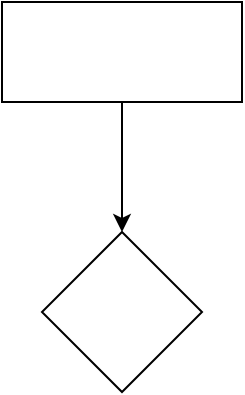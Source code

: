 <mxfile>
    <diagram id="J3R79hnGXnRDeKQoqSyR" name="Page-1">
        <mxGraphModel dx="596" dy="544" grid="1" gridSize="10" guides="1" tooltips="1" connect="1" arrows="1" fold="1" page="1" pageScale="1" pageWidth="827" pageHeight="1169" math="0" shadow="0">
            <root>
                <mxCell id="0"/>
                <mxCell id="1" parent="0"/>
                <mxCell id="6" value="" style="edgeStyle=none;html=1;" edge="1" parent="1" source="2" target="5">
                    <mxGeometry relative="1" as="geometry"/>
                </mxCell>
                <mxCell id="2" value="" style="rounded=0;whiteSpace=wrap;html=1;" vertex="1" parent="1">
                    <mxGeometry x="200" y="60" width="120" height="50" as="geometry"/>
                </mxCell>
                <mxCell id="5" value="" style="rhombus;whiteSpace=wrap;html=1;rounded=0;" vertex="1" parent="1">
                    <mxGeometry x="220" y="175" width="80" height="80" as="geometry"/>
                </mxCell>
            </root>
        </mxGraphModel>
    </diagram>
</mxfile>
